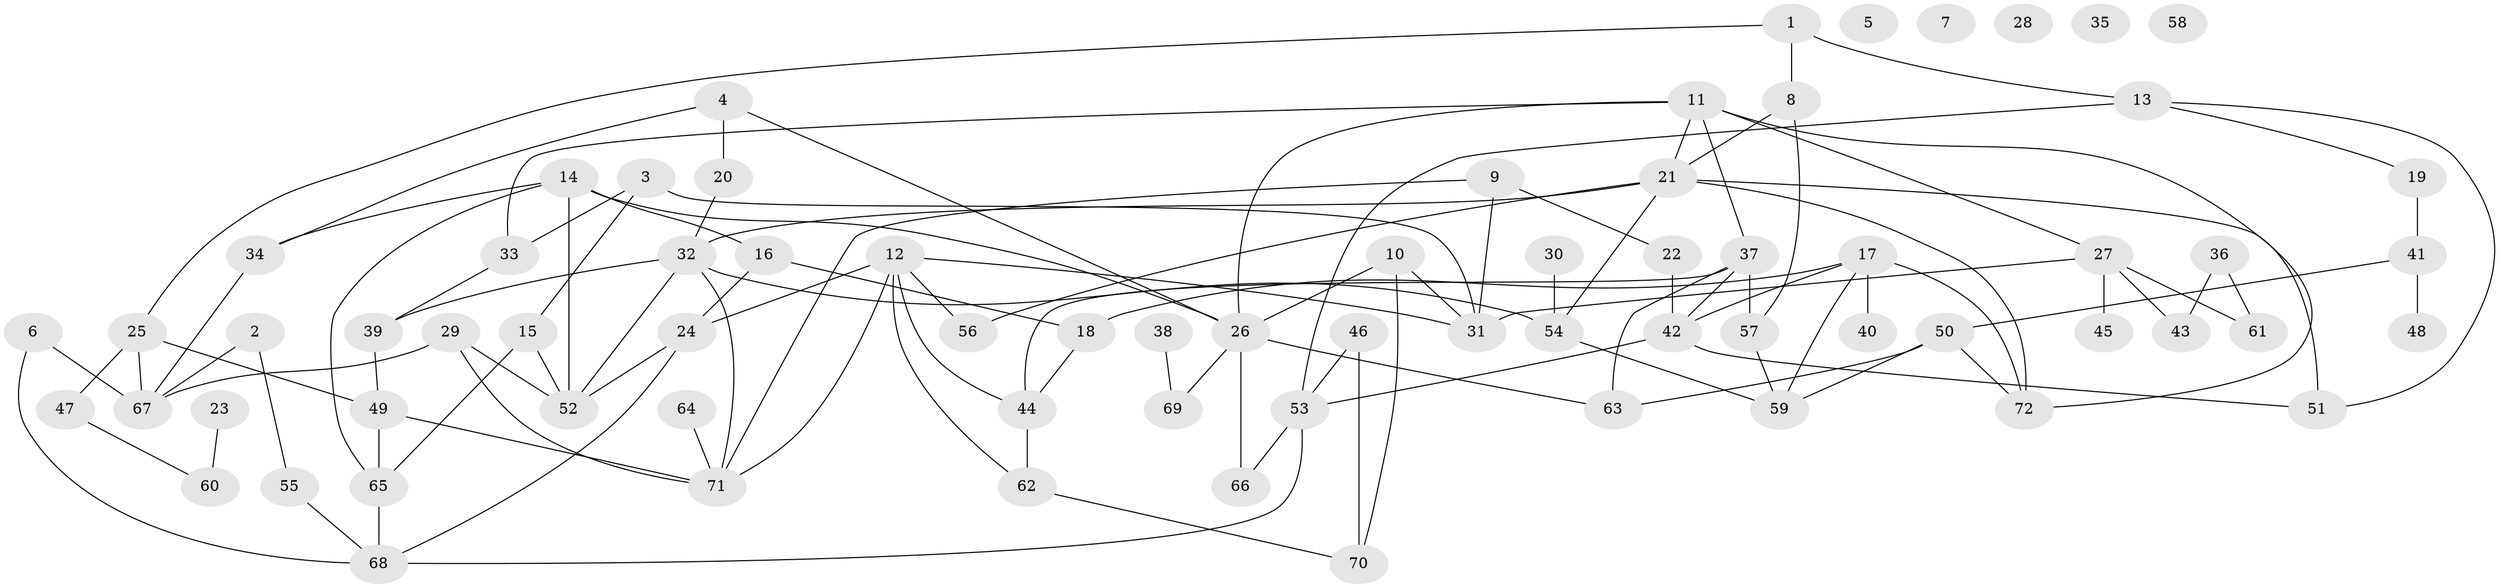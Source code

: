 // Generated by graph-tools (version 1.1) at 2025/39/03/09/25 04:39:44]
// undirected, 72 vertices, 111 edges
graph export_dot {
graph [start="1"]
  node [color=gray90,style=filled];
  1;
  2;
  3;
  4;
  5;
  6;
  7;
  8;
  9;
  10;
  11;
  12;
  13;
  14;
  15;
  16;
  17;
  18;
  19;
  20;
  21;
  22;
  23;
  24;
  25;
  26;
  27;
  28;
  29;
  30;
  31;
  32;
  33;
  34;
  35;
  36;
  37;
  38;
  39;
  40;
  41;
  42;
  43;
  44;
  45;
  46;
  47;
  48;
  49;
  50;
  51;
  52;
  53;
  54;
  55;
  56;
  57;
  58;
  59;
  60;
  61;
  62;
  63;
  64;
  65;
  66;
  67;
  68;
  69;
  70;
  71;
  72;
  1 -- 8;
  1 -- 13;
  1 -- 25;
  2 -- 55;
  2 -- 67;
  3 -- 15;
  3 -- 31;
  3 -- 33;
  4 -- 20;
  4 -- 26;
  4 -- 34;
  6 -- 67;
  6 -- 68;
  8 -- 21;
  8 -- 57;
  9 -- 22;
  9 -- 31;
  9 -- 71;
  10 -- 26;
  10 -- 31;
  10 -- 70;
  11 -- 21;
  11 -- 26;
  11 -- 27;
  11 -- 33;
  11 -- 37;
  11 -- 72;
  12 -- 24;
  12 -- 31;
  12 -- 44;
  12 -- 56;
  12 -- 62;
  12 -- 71;
  13 -- 19;
  13 -- 51;
  13 -- 53;
  14 -- 16;
  14 -- 26;
  14 -- 34;
  14 -- 52;
  14 -- 65;
  15 -- 52;
  15 -- 65;
  16 -- 18;
  16 -- 24;
  17 -- 18;
  17 -- 40;
  17 -- 42;
  17 -- 59;
  17 -- 72;
  18 -- 44;
  19 -- 41;
  20 -- 32;
  21 -- 32;
  21 -- 51;
  21 -- 54;
  21 -- 56;
  21 -- 72;
  22 -- 42;
  23 -- 60;
  24 -- 52;
  24 -- 68;
  25 -- 47;
  25 -- 49;
  25 -- 67;
  26 -- 63;
  26 -- 66;
  26 -- 69;
  27 -- 31;
  27 -- 43;
  27 -- 45;
  27 -- 61;
  29 -- 52;
  29 -- 67;
  29 -- 71;
  30 -- 54;
  32 -- 39;
  32 -- 52;
  32 -- 54;
  32 -- 71;
  33 -- 39;
  34 -- 67;
  36 -- 43;
  36 -- 61;
  37 -- 42;
  37 -- 44;
  37 -- 57;
  37 -- 63;
  38 -- 69;
  39 -- 49;
  41 -- 48;
  41 -- 50;
  42 -- 51;
  42 -- 53;
  44 -- 62;
  46 -- 53;
  46 -- 70;
  47 -- 60;
  49 -- 65;
  49 -- 71;
  50 -- 59;
  50 -- 63;
  50 -- 72;
  53 -- 66;
  53 -- 68;
  54 -- 59;
  55 -- 68;
  57 -- 59;
  62 -- 70;
  64 -- 71;
  65 -- 68;
}
